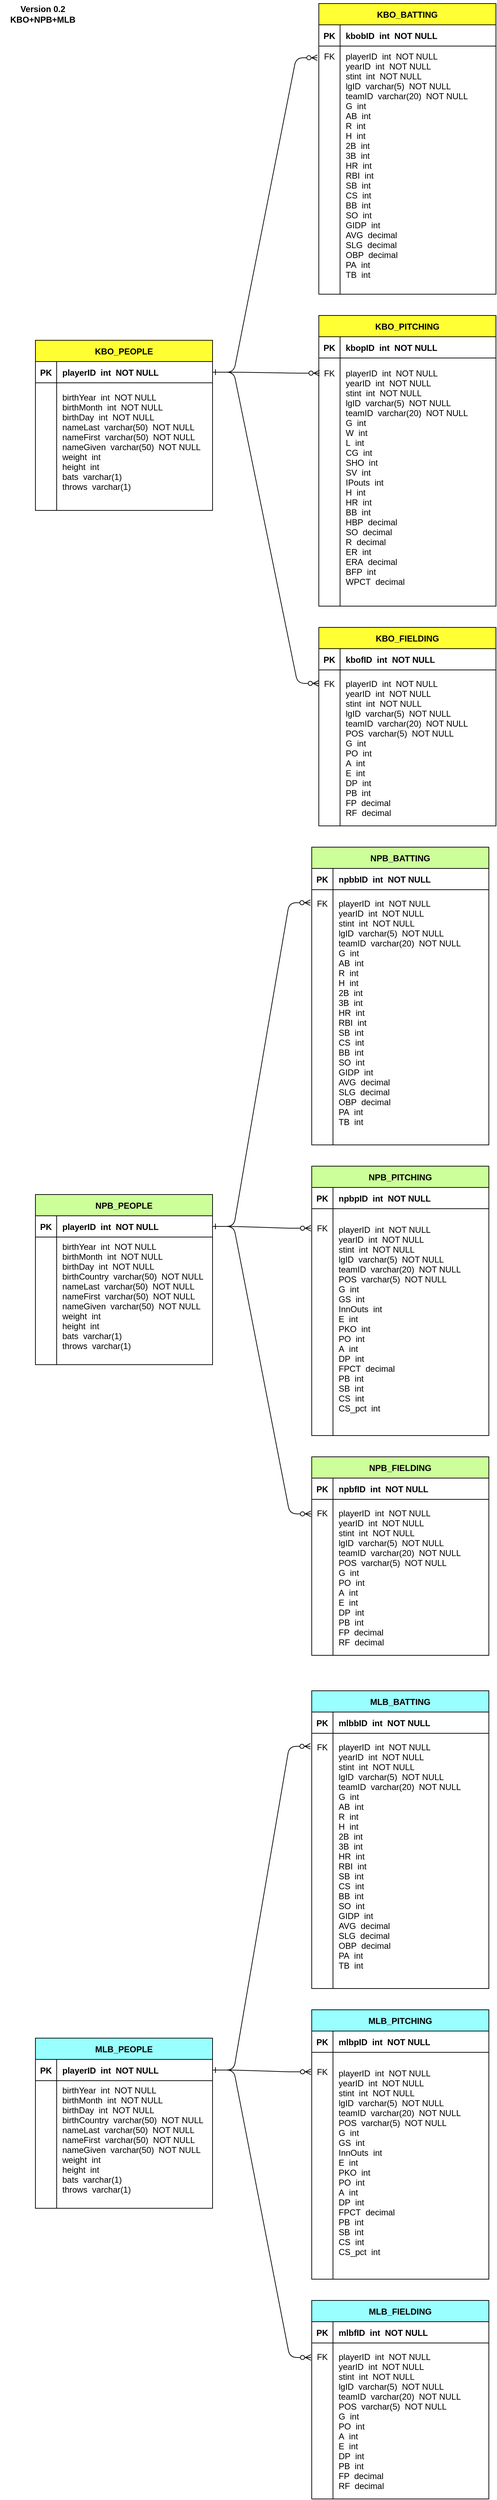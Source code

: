 <mxfile version="22.0.2" type="device">
  <diagram id="R2lEEEUBdFMjLlhIrx00" name="Page-1">
    <mxGraphModel dx="1276" dy="606" grid="1" gridSize="10" guides="1" tooltips="1" connect="1" arrows="1" fold="1" page="1" pageScale="1" pageWidth="850" pageHeight="1100" math="0" shadow="0" extFonts="Permanent Marker^https://fonts.googleapis.com/css?family=Permanent+Marker">
      <root>
        <mxCell id="0" />
        <mxCell id="1" parent="0" />
        <mxCell id="C-vyLk0tnHw3VtMMgP7b-1" value="" style="edgeStyle=entityRelationEdgeStyle;endArrow=ERzeroToMany;startArrow=ERone;endFill=1;startFill=0;exitX=1;exitY=0.5;exitDx=0;exitDy=0;entryX=-0.008;entryY=0.047;entryDx=0;entryDy=0;entryPerimeter=0;" parent="1" source="C-vyLk0tnHw3VtMMgP7b-24" target="6lNbsBC-6i9WWthoi7_e-19" edge="1">
          <mxGeometry width="100" height="100" relative="1" as="geometry">
            <mxPoint x="304" y="717.55" as="sourcePoint" />
            <mxPoint x="400" y="90" as="targetPoint" />
            <Array as="points">
              <mxPoint x="320" y="730" />
              <mxPoint x="384" y="272.55" />
              <mxPoint x="390" y="80" />
              <mxPoint x="384" y="332.55" />
            </Array>
          </mxGeometry>
        </mxCell>
        <mxCell id="C-vyLk0tnHw3VtMMgP7b-23" value="KBO_PEOPLE" style="shape=table;startSize=30;container=1;collapsible=1;childLayout=tableLayout;fixedRows=1;rowLines=5;fontStyle=1;align=center;resizeLast=1;fillColor=#FFFF33;" parent="1" vertex="1">
          <mxGeometry x="50" y="485" width="250" height="240.0" as="geometry">
            <mxRectangle x="120" y="120" width="120" height="30" as="alternateBounds" />
          </mxGeometry>
        </mxCell>
        <mxCell id="C-vyLk0tnHw3VtMMgP7b-24" value="" style="shape=partialRectangle;collapsible=0;dropTarget=0;pointerEvents=0;fillColor=none;points=[[0,0.5],[1,0.5]];portConstraint=eastwest;top=0;left=0;right=0;bottom=1;" parent="C-vyLk0tnHw3VtMMgP7b-23" vertex="1">
          <mxGeometry y="30" width="250" height="30" as="geometry" />
        </mxCell>
        <mxCell id="C-vyLk0tnHw3VtMMgP7b-25" value="PK" style="shape=partialRectangle;overflow=hidden;connectable=0;fillColor=none;top=0;left=0;bottom=0;right=0;fontStyle=1;" parent="C-vyLk0tnHw3VtMMgP7b-24" vertex="1">
          <mxGeometry width="30" height="30" as="geometry">
            <mxRectangle width="30" height="30" as="alternateBounds" />
          </mxGeometry>
        </mxCell>
        <mxCell id="C-vyLk0tnHw3VtMMgP7b-26" value="playerID  int  NOT NULL" style="shape=partialRectangle;overflow=hidden;connectable=0;fillColor=none;top=0;left=0;bottom=0;right=0;align=left;spacingLeft=6;fontStyle=1;" parent="C-vyLk0tnHw3VtMMgP7b-24" vertex="1">
          <mxGeometry x="30" width="220" height="30" as="geometry">
            <mxRectangle width="220" height="30" as="alternateBounds" />
          </mxGeometry>
        </mxCell>
        <mxCell id="C-vyLk0tnHw3VtMMgP7b-27" value="" style="shape=partialRectangle;collapsible=0;dropTarget=0;pointerEvents=0;fillColor=none;points=[[0,0.5],[1,0.5]];portConstraint=eastwest;top=0;left=0;right=0;bottom=0;" parent="C-vyLk0tnHw3VtMMgP7b-23" vertex="1">
          <mxGeometry y="60" width="250" height="180" as="geometry" />
        </mxCell>
        <mxCell id="C-vyLk0tnHw3VtMMgP7b-28" value="" style="shape=partialRectangle;overflow=hidden;connectable=0;fillColor=none;top=0;left=0;bottom=0;right=0;" parent="C-vyLk0tnHw3VtMMgP7b-27" vertex="1">
          <mxGeometry width="30" height="180" as="geometry">
            <mxRectangle width="30" height="180" as="alternateBounds" />
          </mxGeometry>
        </mxCell>
        <mxCell id="C-vyLk0tnHw3VtMMgP7b-29" value="birthYear  int  NOT NULL&#xa;birthMonth  int  NOT NULL&#xa;birthDay  int  NOT NULL&#xa;nameLast  varchar(50)  NOT NULL&#xa;nameFirst  varchar(50)  NOT NULL&#xa;nameGiven  varchar(50)  NOT NULL&#xa;weight  int&#xa;height  int&#xa;bats  varchar(1)&#xa;throws  varchar(1)&#xa;" style="shape=partialRectangle;overflow=hidden;connectable=0;fillColor=none;top=0;left=0;bottom=0;right=0;align=left;spacingLeft=6;" parent="C-vyLk0tnHw3VtMMgP7b-27" vertex="1">
          <mxGeometry x="30" width="220" height="180" as="geometry">
            <mxRectangle width="220" height="180" as="alternateBounds" />
          </mxGeometry>
        </mxCell>
        <mxCell id="6lNbsBC-6i9WWthoi7_e-11" value="" style="shape=partialRectangle;collapsible=0;dropTarget=0;pointerEvents=0;fillColor=none;points=[[0,0.5],[1,0.5]];portConstraint=eastwest;top=0;left=0;right=0;bottom=0;" parent="1" vertex="1">
          <mxGeometry x="60" y="590" width="250" height="30" as="geometry" />
        </mxCell>
        <mxCell id="6lNbsBC-6i9WWthoi7_e-12" value="" style="shape=partialRectangle;overflow=hidden;connectable=0;fillColor=none;top=0;left=0;bottom=0;right=0;" parent="6lNbsBC-6i9WWthoi7_e-11" vertex="1">
          <mxGeometry width="30" height="30" as="geometry">
            <mxRectangle width="30" height="30" as="alternateBounds" />
          </mxGeometry>
        </mxCell>
        <mxCell id="6lNbsBC-6i9WWthoi7_e-15" value="KBO_BATTING" style="shape=table;startSize=30;container=1;collapsible=1;childLayout=tableLayout;fixedRows=1;rowLines=5;fontStyle=1;align=center;resizeLast=1;fillColor=#FFFF33;" parent="1" vertex="1">
          <mxGeometry x="450" y="10" width="250" height="410" as="geometry">
            <mxRectangle x="120" y="120" width="120" height="30" as="alternateBounds" />
          </mxGeometry>
        </mxCell>
        <mxCell id="6lNbsBC-6i9WWthoi7_e-16" value="" style="shape=partialRectangle;collapsible=0;dropTarget=0;pointerEvents=0;fillColor=none;points=[[0,0.5],[1,0.5]];portConstraint=eastwest;top=0;left=0;right=0;bottom=1;" parent="6lNbsBC-6i9WWthoi7_e-15" vertex="1">
          <mxGeometry y="30" width="250" height="30" as="geometry" />
        </mxCell>
        <mxCell id="6lNbsBC-6i9WWthoi7_e-17" value="PK" style="shape=partialRectangle;overflow=hidden;connectable=0;fillColor=none;top=0;left=0;bottom=0;right=0;fontStyle=1;" parent="6lNbsBC-6i9WWthoi7_e-16" vertex="1">
          <mxGeometry width="30" height="30" as="geometry">
            <mxRectangle width="30" height="30" as="alternateBounds" />
          </mxGeometry>
        </mxCell>
        <mxCell id="6lNbsBC-6i9WWthoi7_e-18" value="kbobID  int  NOT NULL" style="shape=partialRectangle;overflow=hidden;connectable=0;fillColor=none;top=0;left=0;bottom=0;right=0;align=left;spacingLeft=6;fontStyle=1;" parent="6lNbsBC-6i9WWthoi7_e-16" vertex="1">
          <mxGeometry x="30" width="220" height="30" as="geometry">
            <mxRectangle width="220" height="30" as="alternateBounds" />
          </mxGeometry>
        </mxCell>
        <mxCell id="6lNbsBC-6i9WWthoi7_e-19" value="" style="shape=partialRectangle;collapsible=0;dropTarget=0;pointerEvents=0;fillColor=none;points=[[0,0.5],[1,0.5]];portConstraint=eastwest;top=0;left=0;right=0;bottom=0;" parent="6lNbsBC-6i9WWthoi7_e-15" vertex="1">
          <mxGeometry y="60" width="250" height="350" as="geometry" />
        </mxCell>
        <mxCell id="6lNbsBC-6i9WWthoi7_e-20" value="FK&#xa;&#xa;&#xa;&#xa;&#xa;&#xa;&#xa;&#xa;&#xa;&#xa;&#xa;&#xa;&#xa;&#xa;&#xa;&#xa;&#xa;&#xa;&#xa;&#xa;&#xa;&#xa;&#xa;" style="shape=partialRectangle;overflow=hidden;connectable=0;fillColor=none;top=0;left=0;bottom=0;right=0;" parent="6lNbsBC-6i9WWthoi7_e-19" vertex="1">
          <mxGeometry width="30" height="350" as="geometry">
            <mxRectangle width="30" height="350" as="alternateBounds" />
          </mxGeometry>
        </mxCell>
        <mxCell id="6lNbsBC-6i9WWthoi7_e-21" value="" style="shape=partialRectangle;overflow=hidden;connectable=0;fillColor=none;top=0;left=0;bottom=0;right=0;align=left;spacingLeft=6;" parent="6lNbsBC-6i9WWthoi7_e-19" vertex="1">
          <mxGeometry x="30" width="220" height="350" as="geometry">
            <mxRectangle width="220" height="350" as="alternateBounds" />
          </mxGeometry>
        </mxCell>
        <mxCell id="6lNbsBC-6i9WWthoi7_e-22" value="" style="shape=partialRectangle;collapsible=0;dropTarget=0;pointerEvents=0;fillColor=none;points=[[0,0.5],[1,0.5]];portConstraint=eastwest;top=0;left=0;right=0;bottom=0;" parent="1" vertex="1">
          <mxGeometry x="450" y="390" width="250" height="30" as="geometry" />
        </mxCell>
        <mxCell id="6lNbsBC-6i9WWthoi7_e-23" value="" style="shape=partialRectangle;overflow=hidden;connectable=0;fillColor=none;top=0;left=0;bottom=0;right=0;" parent="6lNbsBC-6i9WWthoi7_e-22" vertex="1">
          <mxGeometry width="30" height="30" as="geometry">
            <mxRectangle width="30" height="30" as="alternateBounds" />
          </mxGeometry>
        </mxCell>
        <mxCell id="6lNbsBC-6i9WWthoi7_e-24" value="KBO_PITCHING" style="shape=table;startSize=30;container=1;collapsible=1;childLayout=tableLayout;fixedRows=1;rowLines=5;fontStyle=1;align=center;resizeLast=1;fillColor=#FFFF33;" parent="1" vertex="1">
          <mxGeometry x="450" y="450" width="250" height="410" as="geometry">
            <mxRectangle x="120" y="120" width="120" height="30" as="alternateBounds" />
          </mxGeometry>
        </mxCell>
        <mxCell id="6lNbsBC-6i9WWthoi7_e-25" value="" style="shape=partialRectangle;collapsible=0;dropTarget=0;pointerEvents=0;fillColor=none;points=[[0,0.5],[1,0.5]];portConstraint=eastwest;top=0;left=0;right=0;bottom=1;" parent="6lNbsBC-6i9WWthoi7_e-24" vertex="1">
          <mxGeometry y="30" width="250" height="30" as="geometry" />
        </mxCell>
        <mxCell id="6lNbsBC-6i9WWthoi7_e-26" value="PK" style="shape=partialRectangle;overflow=hidden;connectable=0;fillColor=none;top=0;left=0;bottom=0;right=0;fontStyle=1;" parent="6lNbsBC-6i9WWthoi7_e-25" vertex="1">
          <mxGeometry width="30" height="30" as="geometry">
            <mxRectangle width="30" height="30" as="alternateBounds" />
          </mxGeometry>
        </mxCell>
        <mxCell id="6lNbsBC-6i9WWthoi7_e-27" value="kbopID  int  NOT NULL" style="shape=partialRectangle;overflow=hidden;connectable=0;fillColor=none;top=0;left=0;bottom=0;right=0;align=left;spacingLeft=6;fontStyle=1;" parent="6lNbsBC-6i9WWthoi7_e-25" vertex="1">
          <mxGeometry x="30" width="220" height="30" as="geometry">
            <mxRectangle width="220" height="30" as="alternateBounds" />
          </mxGeometry>
        </mxCell>
        <mxCell id="6lNbsBC-6i9WWthoi7_e-28" value="" style="shape=partialRectangle;collapsible=0;dropTarget=0;pointerEvents=0;fillColor=none;points=[[0,0.5],[1,0.5]];portConstraint=eastwest;top=0;left=0;right=0;bottom=0;" parent="6lNbsBC-6i9WWthoi7_e-24" vertex="1">
          <mxGeometry y="60" width="250" height="350" as="geometry" />
        </mxCell>
        <mxCell id="6lNbsBC-6i9WWthoi7_e-29" value="FK&#xa;&#xa;&#xa;&#xa;&#xa;&#xa;&#xa;&#xa;&#xa;&#xa;&#xa;&#xa;&#xa;&#xa;&#xa;&#xa;&#xa;&#xa;&#xa;&#xa;&#xa;&#xa;" style="shape=partialRectangle;overflow=hidden;connectable=0;fillColor=none;top=0;left=0;bottom=0;right=0;" parent="6lNbsBC-6i9WWthoi7_e-28" vertex="1">
          <mxGeometry width="30" height="350" as="geometry">
            <mxRectangle width="30" height="350" as="alternateBounds" />
          </mxGeometry>
        </mxCell>
        <mxCell id="6lNbsBC-6i9WWthoi7_e-30" value="" style="shape=partialRectangle;overflow=hidden;connectable=0;fillColor=none;top=0;left=0;bottom=0;right=0;align=left;spacingLeft=6;" parent="6lNbsBC-6i9WWthoi7_e-28" vertex="1">
          <mxGeometry x="30" width="220" height="350" as="geometry">
            <mxRectangle width="220" height="350" as="alternateBounds" />
          </mxGeometry>
        </mxCell>
        <mxCell id="6lNbsBC-6i9WWthoi7_e-33" value="KBO_FIELDING" style="shape=table;startSize=30;container=1;collapsible=1;childLayout=tableLayout;fixedRows=1;rowLines=5;fontStyle=1;align=center;resizeLast=1;fillColor=#FFFF33;" parent="1" vertex="1">
          <mxGeometry x="450" y="890" width="250" height="280" as="geometry">
            <mxRectangle x="120" y="120" width="120" height="30" as="alternateBounds" />
          </mxGeometry>
        </mxCell>
        <mxCell id="6lNbsBC-6i9WWthoi7_e-34" value="" style="shape=partialRectangle;collapsible=0;dropTarget=0;pointerEvents=0;fillColor=none;points=[[0,0.5],[1,0.5]];portConstraint=eastwest;top=0;left=0;right=0;bottom=1;" parent="6lNbsBC-6i9WWthoi7_e-33" vertex="1">
          <mxGeometry y="30" width="250" height="30" as="geometry" />
        </mxCell>
        <mxCell id="6lNbsBC-6i9WWthoi7_e-35" value="PK" style="shape=partialRectangle;overflow=hidden;connectable=0;fillColor=none;top=0;left=0;bottom=0;right=0;fontStyle=1;" parent="6lNbsBC-6i9WWthoi7_e-34" vertex="1">
          <mxGeometry width="30" height="30" as="geometry">
            <mxRectangle width="30" height="30" as="alternateBounds" />
          </mxGeometry>
        </mxCell>
        <mxCell id="6lNbsBC-6i9WWthoi7_e-36" value="kbofID  int  NOT NULL" style="shape=partialRectangle;overflow=hidden;connectable=0;fillColor=none;top=0;left=0;bottom=0;right=0;align=left;spacingLeft=6;fontStyle=1;" parent="6lNbsBC-6i9WWthoi7_e-34" vertex="1">
          <mxGeometry x="30" width="220" height="30" as="geometry">
            <mxRectangle width="220" height="30" as="alternateBounds" />
          </mxGeometry>
        </mxCell>
        <mxCell id="6lNbsBC-6i9WWthoi7_e-37" value="" style="shape=partialRectangle;collapsible=0;dropTarget=0;pointerEvents=0;fillColor=none;points=[[0,0.5],[1,0.5]];portConstraint=eastwest;top=0;left=0;right=0;bottom=0;" parent="6lNbsBC-6i9WWthoi7_e-33" vertex="1">
          <mxGeometry y="60" width="250" height="220" as="geometry" />
        </mxCell>
        <mxCell id="6lNbsBC-6i9WWthoi7_e-38" value="FK&#xa;&#xa;&#xa;&#xa;&#xa;&#xa;&#xa;&#xa;&#xa;&#xa;&#xa;&#xa;&#xa;" style="shape=partialRectangle;overflow=hidden;connectable=0;fillColor=none;top=0;left=0;bottom=0;right=0;" parent="6lNbsBC-6i9WWthoi7_e-37" vertex="1">
          <mxGeometry width="30" height="220" as="geometry">
            <mxRectangle width="30" height="220" as="alternateBounds" />
          </mxGeometry>
        </mxCell>
        <mxCell id="6lNbsBC-6i9WWthoi7_e-39" value="playerID  int  NOT NULL&#xa;yearID  int  NOT NULL&#xa;stint  int  NOT NULL&#xa;lgID  varchar(5)  NOT NULL&#xa;teamID  varchar(20)  NOT NULL&#xa;POS  varchar(5)  NOT NULL&#xa;G  int&#xa;PO  int&#xa;A  int&#xa;E  int&#xa;DP  int&#xa;PB  int&#xa;FP  decimal&#xa;RF  decimal " style="shape=partialRectangle;overflow=hidden;connectable=0;fillColor=none;top=0;left=0;bottom=0;right=0;align=left;spacingLeft=6;" parent="6lNbsBC-6i9WWthoi7_e-37" vertex="1">
          <mxGeometry x="30" width="220" height="220" as="geometry">
            <mxRectangle width="220" height="220" as="alternateBounds" />
          </mxGeometry>
        </mxCell>
        <mxCell id="pVN-23gbwBGwR2NjDHw3-18" value="" style="edgeStyle=entityRelationEdgeStyle;endArrow=ERzeroToMany;startArrow=ERone;endFill=1;startFill=0;entryX=0.004;entryY=0.061;entryDx=0;entryDy=0;entryPerimeter=0;exitX=1;exitY=0.5;exitDx=0;exitDy=0;" parent="1" source="C-vyLk0tnHw3VtMMgP7b-24" target="6lNbsBC-6i9WWthoi7_e-28" edge="1">
          <mxGeometry width="100" height="100" relative="1" as="geometry">
            <mxPoint x="310" y="740" as="sourcePoint" />
            <mxPoint x="390" y="170" as="targetPoint" />
            <Array as="points">
              <mxPoint x="320" y="730" />
              <mxPoint x="384" y="272.55" />
              <mxPoint x="390" y="160" />
              <mxPoint x="384" y="332.55" />
            </Array>
          </mxGeometry>
        </mxCell>
        <mxCell id="pVN-23gbwBGwR2NjDHw3-19" value="playerID  int  NOT NULL&#xa;yearID  int  NOT NULL&#xa;stint  int  NOT NULL&#xa;lgID  varchar(5)  NOT NULL&#xa;teamID  varchar(20)  NOT NULL&#xa;G  int&#xa;W  int&#xa;L  int&#xa;CG  int&#xa;SHO  int&#xa;SV  int&#xa;IPouts  int&#xa;H  int&#xa;HR  int&#xa;BB  int&#xa;HBP  decimal&#xa;SO  decimal&#xa;R  decimal&#xa;ER  int&#xa;ERA  decimal&#xa;BFP  int&#xa;WPCT  decimal&#xa;" style="shape=partialRectangle;overflow=hidden;connectable=0;fillColor=none;top=0;left=0;bottom=0;right=0;align=left;spacingLeft=6;" parent="1" vertex="1">
          <mxGeometry x="480" y="510" width="220" height="350" as="geometry">
            <mxRectangle width="220" height="350" as="alternateBounds" />
          </mxGeometry>
        </mxCell>
        <mxCell id="pVN-23gbwBGwR2NjDHw3-20" value="playerID  int  NOT NULL&#xa;yearID  int  NOT NULL&#xa;stint  int  NOT NULL&#xa;lgID  varchar(5)  NOT NULL&#xa;teamID  varchar(20)  NOT NULL&#xa;G  int&#xa;AB  int&#xa;R  int&#xa;H  int&#xa;2B  int&#xa;3B  int&#xa;HR  int&#xa;RBI  int&#xa;SB  int&#xa;CS  int&#xa;BB  int&#xa;SO  int&#xa;GIDP  int&#xa;AVG  decimal&#xa;SLG  decimal&#xa;OBP  decimal&#xa;PA  int&#xa;TB  int&#xa;" style="shape=partialRectangle;overflow=hidden;connectable=0;fillColor=none;top=0;left=0;bottom=0;right=0;align=left;spacingLeft=6;" parent="1" vertex="1">
          <mxGeometry x="480" y="70" width="220" height="350" as="geometry">
            <mxRectangle width="220" height="350" as="alternateBounds" />
          </mxGeometry>
        </mxCell>
        <mxCell id="pVN-23gbwBGwR2NjDHw3-22" value="" style="edgeStyle=entityRelationEdgeStyle;endArrow=ERzeroToMany;startArrow=ERone;endFill=1;startFill=0;exitX=1;exitY=0.5;exitDx=0;exitDy=0;" parent="1" source="C-vyLk0tnHw3VtMMgP7b-24" edge="1">
          <mxGeometry width="100" height="100" relative="1" as="geometry">
            <mxPoint x="310" y="745" as="sourcePoint" />
            <mxPoint x="450" y="969" as="targetPoint" />
            <Array as="points">
              <mxPoint x="330" y="740" />
              <mxPoint x="394" y="282.55" />
              <mxPoint x="400" y="170" />
              <mxPoint x="394" y="342.55" />
            </Array>
          </mxGeometry>
        </mxCell>
        <mxCell id="pVN-23gbwBGwR2NjDHw3-23" value="" style="edgeStyle=entityRelationEdgeStyle;endArrow=ERzeroToMany;startArrow=ERone;endFill=1;startFill=0;exitX=1;exitY=0.5;exitDx=0;exitDy=0;entryX=-0.007;entryY=0.051;entryDx=0;entryDy=0;entryPerimeter=0;" parent="1" source="pVN-23gbwBGwR2NjDHw3-25" target="pVN-23gbwBGwR2NjDHw3-37" edge="1">
          <mxGeometry width="100" height="100" relative="1" as="geometry">
            <mxPoint x="304" y="1777.55" as="sourcePoint" />
            <mxPoint x="400" y="1150" as="targetPoint" />
            <Array as="points">
              <mxPoint x="320" y="1790" />
              <mxPoint x="384" y="1332.55" />
              <mxPoint x="390" y="1140" />
              <mxPoint x="384" y="1392.55" />
            </Array>
          </mxGeometry>
        </mxCell>
        <mxCell id="pVN-23gbwBGwR2NjDHw3-24" value="NPB_PEOPLE" style="shape=table;startSize=30;container=1;collapsible=1;childLayout=tableLayout;fixedRows=1;rowLines=5;fontStyle=1;align=center;resizeLast=1;fillColor=#CCFF99;" parent="1" vertex="1">
          <mxGeometry x="50" y="1690" width="250" height="240.0" as="geometry">
            <mxRectangle x="120" y="120" width="120" height="30" as="alternateBounds" />
          </mxGeometry>
        </mxCell>
        <mxCell id="pVN-23gbwBGwR2NjDHw3-25" value="" style="shape=partialRectangle;collapsible=0;dropTarget=0;pointerEvents=0;fillColor=none;points=[[0,0.5],[1,0.5]];portConstraint=eastwest;top=0;left=0;right=0;bottom=1;" parent="pVN-23gbwBGwR2NjDHw3-24" vertex="1">
          <mxGeometry y="30" width="250" height="30" as="geometry" />
        </mxCell>
        <mxCell id="pVN-23gbwBGwR2NjDHw3-26" value="PK" style="shape=partialRectangle;overflow=hidden;connectable=0;fillColor=none;top=0;left=0;bottom=0;right=0;fontStyle=1;" parent="pVN-23gbwBGwR2NjDHw3-25" vertex="1">
          <mxGeometry width="30" height="30" as="geometry">
            <mxRectangle width="30" height="30" as="alternateBounds" />
          </mxGeometry>
        </mxCell>
        <mxCell id="pVN-23gbwBGwR2NjDHw3-27" value="playerID  int  NOT NULL" style="shape=partialRectangle;overflow=hidden;connectable=0;fillColor=none;top=0;left=0;bottom=0;right=0;align=left;spacingLeft=6;fontStyle=1;" parent="pVN-23gbwBGwR2NjDHw3-25" vertex="1">
          <mxGeometry x="30" width="220" height="30" as="geometry">
            <mxRectangle width="220" height="30" as="alternateBounds" />
          </mxGeometry>
        </mxCell>
        <mxCell id="pVN-23gbwBGwR2NjDHw3-28" value="" style="shape=partialRectangle;collapsible=0;dropTarget=0;pointerEvents=0;fillColor=none;points=[[0,0.5],[1,0.5]];portConstraint=eastwest;top=0;left=0;right=0;bottom=0;" parent="pVN-23gbwBGwR2NjDHw3-24" vertex="1">
          <mxGeometry y="60" width="250" height="180" as="geometry" />
        </mxCell>
        <mxCell id="pVN-23gbwBGwR2NjDHw3-29" value="" style="shape=partialRectangle;overflow=hidden;connectable=0;fillColor=none;top=0;left=0;bottom=0;right=0;" parent="pVN-23gbwBGwR2NjDHw3-28" vertex="1">
          <mxGeometry width="30" height="180" as="geometry">
            <mxRectangle width="30" height="180" as="alternateBounds" />
          </mxGeometry>
        </mxCell>
        <mxCell id="pVN-23gbwBGwR2NjDHw3-30" value="birthYear  int  NOT NULL&#xa;birthMonth  int  NOT NULL&#xa;birthDay  int  NOT NULL&#xa;birthCountry  varchar(50)  NOT NULL&#xa;nameLast  varchar(50)  NOT NULL&#xa;nameFirst  varchar(50)  NOT NULL&#xa;nameGiven  varchar(50)  NOT NULL&#xa;weight  int&#xa;height  int&#xa;bats  varchar(1)&#xa;throws  varchar(1)&#xa;" style="shape=partialRectangle;overflow=hidden;connectable=0;fillColor=none;top=0;left=0;bottom=0;right=0;align=left;spacingLeft=6;" parent="pVN-23gbwBGwR2NjDHw3-28" vertex="1">
          <mxGeometry x="30" width="220" height="180" as="geometry">
            <mxRectangle width="220" height="180" as="alternateBounds" />
          </mxGeometry>
        </mxCell>
        <mxCell id="pVN-23gbwBGwR2NjDHw3-33" value="NPB_BATTING" style="shape=table;startSize=30;container=1;collapsible=1;childLayout=tableLayout;fixedRows=1;rowLines=5;fontStyle=1;align=center;resizeLast=1;fillColor=#CCFF99;" parent="1" vertex="1">
          <mxGeometry x="440" y="1200" width="250" height="420" as="geometry">
            <mxRectangle x="120" y="120" width="120" height="30" as="alternateBounds" />
          </mxGeometry>
        </mxCell>
        <mxCell id="pVN-23gbwBGwR2NjDHw3-34" value="" style="shape=partialRectangle;collapsible=0;dropTarget=0;pointerEvents=0;fillColor=none;points=[[0,0.5],[1,0.5]];portConstraint=eastwest;top=0;left=0;right=0;bottom=1;" parent="pVN-23gbwBGwR2NjDHw3-33" vertex="1">
          <mxGeometry y="30" width="250" height="30" as="geometry" />
        </mxCell>
        <mxCell id="pVN-23gbwBGwR2NjDHw3-35" value="PK" style="shape=partialRectangle;overflow=hidden;connectable=0;fillColor=none;top=0;left=0;bottom=0;right=0;fontStyle=1;" parent="pVN-23gbwBGwR2NjDHw3-34" vertex="1">
          <mxGeometry width="30" height="30" as="geometry">
            <mxRectangle width="30" height="30" as="alternateBounds" />
          </mxGeometry>
        </mxCell>
        <mxCell id="pVN-23gbwBGwR2NjDHw3-36" value="npbbID  int  NOT NULL" style="shape=partialRectangle;overflow=hidden;connectable=0;fillColor=none;top=0;left=0;bottom=0;right=0;align=left;spacingLeft=6;fontStyle=1;" parent="pVN-23gbwBGwR2NjDHw3-34" vertex="1">
          <mxGeometry x="30" width="220" height="30" as="geometry">
            <mxRectangle width="220" height="30" as="alternateBounds" />
          </mxGeometry>
        </mxCell>
        <mxCell id="pVN-23gbwBGwR2NjDHw3-37" value="" style="shape=partialRectangle;collapsible=0;dropTarget=0;pointerEvents=0;fillColor=none;points=[[0,0.5],[1,0.5]];portConstraint=eastwest;top=0;left=0;right=0;bottom=0;" parent="pVN-23gbwBGwR2NjDHw3-33" vertex="1">
          <mxGeometry y="60" width="250" height="360" as="geometry" />
        </mxCell>
        <mxCell id="pVN-23gbwBGwR2NjDHw3-38" value="FK&#xa;&#xa;&#xa;&#xa;&#xa;&#xa;&#xa;&#xa;&#xa;&#xa;&#xa;&#xa;&#xa;&#xa;&#xa;&#xa;&#xa;&#xa;&#xa;&#xa;&#xa;&#xa;&#xa;" style="shape=partialRectangle;overflow=hidden;connectable=0;fillColor=none;top=0;left=0;bottom=0;right=0;" parent="pVN-23gbwBGwR2NjDHw3-37" vertex="1">
          <mxGeometry width="30" height="360" as="geometry">
            <mxRectangle width="30" height="360" as="alternateBounds" />
          </mxGeometry>
        </mxCell>
        <mxCell id="pVN-23gbwBGwR2NjDHw3-39" value="playerID  int  NOT NULL&#xa;yearID  int  NOT NULL&#xa;stint  int  NOT NULL&#xa;lgID  varchar(5)  NOT NULL&#xa;teamID  varchar(20)  NOT NULL&#xa;G  int&#xa;AB  int&#xa;R  int&#xa;H  int&#xa;2B  int&#xa;3B  int&#xa;HR  int&#xa;RBI  int&#xa;SB  int&#xa;CS  int&#xa;BB  int&#xa;SO  int&#xa;GIDP  int&#xa;AVG  decimal&#xa;SLG  decimal&#xa;OBP  decimal&#xa;PA  int&#xa;TB  int&#xa;" style="shape=partialRectangle;overflow=hidden;connectable=0;fillColor=none;top=0;left=0;bottom=0;right=0;align=left;spacingLeft=6;" parent="pVN-23gbwBGwR2NjDHw3-37" vertex="1">
          <mxGeometry x="30" width="220" height="360" as="geometry">
            <mxRectangle width="220" height="360" as="alternateBounds" />
          </mxGeometry>
        </mxCell>
        <mxCell id="pVN-23gbwBGwR2NjDHw3-42" value="NPB_PITCHING" style="shape=table;startSize=30;container=1;collapsible=1;childLayout=tableLayout;fixedRows=1;rowLines=5;fontStyle=1;align=center;resizeLast=1;fillColor=#CCFF99;" parent="1" vertex="1">
          <mxGeometry x="440" y="1650" width="250" height="380.0" as="geometry">
            <mxRectangle x="120" y="120" width="120" height="30" as="alternateBounds" />
          </mxGeometry>
        </mxCell>
        <mxCell id="pVN-23gbwBGwR2NjDHw3-43" value="" style="shape=partialRectangle;collapsible=0;dropTarget=0;pointerEvents=0;fillColor=none;points=[[0,0.5],[1,0.5]];portConstraint=eastwest;top=0;left=0;right=0;bottom=1;" parent="pVN-23gbwBGwR2NjDHw3-42" vertex="1">
          <mxGeometry y="30" width="250" height="30" as="geometry" />
        </mxCell>
        <mxCell id="pVN-23gbwBGwR2NjDHw3-44" value="PK" style="shape=partialRectangle;overflow=hidden;connectable=0;fillColor=none;top=0;left=0;bottom=0;right=0;fontStyle=1;" parent="pVN-23gbwBGwR2NjDHw3-43" vertex="1">
          <mxGeometry width="30" height="30" as="geometry">
            <mxRectangle width="30" height="30" as="alternateBounds" />
          </mxGeometry>
        </mxCell>
        <mxCell id="pVN-23gbwBGwR2NjDHw3-45" value="npbpID  int  NOT NULL" style="shape=partialRectangle;overflow=hidden;connectable=0;fillColor=none;top=0;left=0;bottom=0;right=0;align=left;spacingLeft=6;fontStyle=1;" parent="pVN-23gbwBGwR2NjDHw3-43" vertex="1">
          <mxGeometry x="30" width="220" height="30" as="geometry">
            <mxRectangle width="220" height="30" as="alternateBounds" />
          </mxGeometry>
        </mxCell>
        <mxCell id="pVN-23gbwBGwR2NjDHw3-46" value="" style="shape=partialRectangle;collapsible=0;dropTarget=0;pointerEvents=0;fillColor=none;points=[[0,0.5],[1,0.5]];portConstraint=eastwest;top=0;left=0;right=0;bottom=0;" parent="pVN-23gbwBGwR2NjDHw3-42" vertex="1">
          <mxGeometry y="60" width="250" height="320" as="geometry" />
        </mxCell>
        <mxCell id="pVN-23gbwBGwR2NjDHw3-47" value="FK&#xa;&#xa;&#xa;&#xa;&#xa;&#xa;&#xa;&#xa;&#xa;&#xa;&#xa;&#xa;&#xa;&#xa;&#xa;&#xa;&#xa;&#xa;&#xa;" style="shape=partialRectangle;overflow=hidden;connectable=0;fillColor=none;top=0;left=0;bottom=0;right=0;" parent="pVN-23gbwBGwR2NjDHw3-46" vertex="1">
          <mxGeometry width="30" height="320" as="geometry">
            <mxRectangle width="30" height="320" as="alternateBounds" />
          </mxGeometry>
        </mxCell>
        <mxCell id="pVN-23gbwBGwR2NjDHw3-48" value="" style="shape=partialRectangle;overflow=hidden;connectable=0;fillColor=none;top=0;left=0;bottom=0;right=0;align=left;spacingLeft=6;" parent="pVN-23gbwBGwR2NjDHw3-46" vertex="1">
          <mxGeometry x="30" width="220" height="320" as="geometry">
            <mxRectangle width="220" height="320" as="alternateBounds" />
          </mxGeometry>
        </mxCell>
        <mxCell id="pVN-23gbwBGwR2NjDHw3-64" value="" style="edgeStyle=entityRelationEdgeStyle;endArrow=ERzeroToMany;startArrow=ERone;endFill=1;startFill=0;exitX=1;exitY=0.5;exitDx=0;exitDy=0;entryX=-0.004;entryY=0.086;entryDx=0;entryDy=0;entryPerimeter=0;" parent="1" source="pVN-23gbwBGwR2NjDHw3-25" target="pVN-23gbwBGwR2NjDHw3-46" edge="1">
          <mxGeometry width="100" height="100" relative="1" as="geometry">
            <mxPoint x="300" y="1795" as="sourcePoint" />
            <mxPoint x="390" y="1230" as="targetPoint" />
            <Array as="points">
              <mxPoint x="320" y="1790" />
              <mxPoint x="384" y="1332.55" />
              <mxPoint x="390" y="1220" />
              <mxPoint x="384" y="1392.55" />
            </Array>
          </mxGeometry>
        </mxCell>
        <mxCell id="pVN-23gbwBGwR2NjDHw3-65" value="playerID  int  NOT NULL&#xa;yearID  int  NOT NULL&#xa;stint  int  NOT NULL&#xa;lgID  varchar(5)  NOT NULL&#xa;teamID  varchar(20)  NOT NULL&#xa;POS  varchar(5)  NOT NULL&#xa;G  int&#xa;GS  int&#xa;InnOuts  int&#xa;E  int&#xa;PKO  int&#xa;PO  int&#xa;A  int&#xa;DP  int&#xa;FPCT  decimal&#xa;PB  int&#xa;SB  int&#xa;CS  int&#xa;CS_pct  int" style="shape=partialRectangle;overflow=hidden;connectable=0;fillColor=none;top=0;left=0;bottom=0;right=0;align=left;spacingLeft=6;" parent="1" vertex="1">
          <mxGeometry x="470" y="1700" width="220" height="330" as="geometry">
            <mxRectangle width="220" height="350" as="alternateBounds" />
          </mxGeometry>
        </mxCell>
        <mxCell id="pVN-23gbwBGwR2NjDHw3-67" value="" style="edgeStyle=entityRelationEdgeStyle;endArrow=ERzeroToMany;startArrow=ERone;endFill=1;startFill=0;exitX=1;exitY=0.5;exitDx=0;exitDy=0;entryX=-0.004;entryY=0.093;entryDx=0;entryDy=0;entryPerimeter=0;" parent="1" source="pVN-23gbwBGwR2NjDHw3-25" target="pVN-23gbwBGwR2NjDHw3-53" edge="1">
          <mxGeometry width="100" height="100" relative="1" as="geometry">
            <mxPoint x="310" y="1805" as="sourcePoint" />
            <mxPoint x="409" y="1594" as="targetPoint" />
            <Array as="points">
              <mxPoint x="330" y="1800" />
              <mxPoint x="394" y="1342.55" />
              <mxPoint x="400" y="1230" />
              <mxPoint x="394" y="1402.55" />
            </Array>
          </mxGeometry>
        </mxCell>
        <mxCell id="pVN-23gbwBGwR2NjDHw3-49" value="NPB_FIELDING" style="shape=table;startSize=30;container=1;collapsible=1;childLayout=tableLayout;fixedRows=1;rowLines=5;fontStyle=1;align=center;resizeLast=1;fillColor=#CCFF99;" parent="1" vertex="1">
          <mxGeometry x="440" y="2060" width="250" height="280" as="geometry">
            <mxRectangle x="120" y="120" width="120" height="30" as="alternateBounds" />
          </mxGeometry>
        </mxCell>
        <mxCell id="pVN-23gbwBGwR2NjDHw3-50" value="" style="shape=partialRectangle;collapsible=0;dropTarget=0;pointerEvents=0;fillColor=none;points=[[0,0.5],[1,0.5]];portConstraint=eastwest;top=0;left=0;right=0;bottom=1;" parent="pVN-23gbwBGwR2NjDHw3-49" vertex="1">
          <mxGeometry y="30" width="250" height="30" as="geometry" />
        </mxCell>
        <mxCell id="pVN-23gbwBGwR2NjDHw3-51" value="PK" style="shape=partialRectangle;overflow=hidden;connectable=0;fillColor=none;top=0;left=0;bottom=0;right=0;fontStyle=1;" parent="pVN-23gbwBGwR2NjDHw3-50" vertex="1">
          <mxGeometry width="30" height="30" as="geometry">
            <mxRectangle width="30" height="30" as="alternateBounds" />
          </mxGeometry>
        </mxCell>
        <mxCell id="pVN-23gbwBGwR2NjDHw3-52" value="npbfID  int  NOT NULL" style="shape=partialRectangle;overflow=hidden;connectable=0;fillColor=none;top=0;left=0;bottom=0;right=0;align=left;spacingLeft=6;fontStyle=1;" parent="pVN-23gbwBGwR2NjDHw3-50" vertex="1">
          <mxGeometry x="30" width="220" height="30" as="geometry">
            <mxRectangle width="220" height="30" as="alternateBounds" />
          </mxGeometry>
        </mxCell>
        <mxCell id="pVN-23gbwBGwR2NjDHw3-53" value="" style="shape=partialRectangle;collapsible=0;dropTarget=0;pointerEvents=0;fillColor=none;points=[[0,0.5],[1,0.5]];portConstraint=eastwest;top=0;left=0;right=0;bottom=0;" parent="pVN-23gbwBGwR2NjDHw3-49" vertex="1">
          <mxGeometry y="60" width="250" height="220" as="geometry" />
        </mxCell>
        <mxCell id="pVN-23gbwBGwR2NjDHw3-54" value="FK&#xa;&#xa;&#xa;&#xa;&#xa;&#xa;&#xa;&#xa;&#xa;&#xa;&#xa;&#xa;&#xa;" style="shape=partialRectangle;overflow=hidden;connectable=0;fillColor=none;top=0;left=0;bottom=0;right=0;" parent="pVN-23gbwBGwR2NjDHw3-53" vertex="1">
          <mxGeometry width="30" height="220" as="geometry">
            <mxRectangle width="30" height="220" as="alternateBounds" />
          </mxGeometry>
        </mxCell>
        <mxCell id="pVN-23gbwBGwR2NjDHw3-55" value="playerID  int  NOT NULL&#xa;yearID  int  NOT NULL&#xa;stint  int  NOT NULL&#xa;lgID  varchar(5)  NOT NULL&#xa;teamID  varchar(20)  NOT NULL&#xa;POS  varchar(5)  NOT NULL&#xa;G  int&#xa;PO  int&#xa;A  int&#xa;E  int&#xa;DP  int&#xa;PB  int&#xa;FP  decimal&#xa;RF  decimal " style="shape=partialRectangle;overflow=hidden;connectable=0;fillColor=none;top=0;left=0;bottom=0;right=0;align=left;spacingLeft=6;" parent="pVN-23gbwBGwR2NjDHw3-53" vertex="1">
          <mxGeometry x="30" width="220" height="220" as="geometry">
            <mxRectangle width="220" height="220" as="alternateBounds" />
          </mxGeometry>
        </mxCell>
        <mxCell id="tq5IY2kAs5WpEJaqXJ0V-1" value="&lt;b&gt;Version 0.2&lt;br&gt;KBO+NPB+MLB&lt;br&gt;&lt;/b&gt;" style="text;html=1;align=center;verticalAlign=middle;resizable=0;points=[];autosize=1;strokeColor=none;fillColor=none;" parent="1" vertex="1">
          <mxGeometry y="5" width="120" height="40" as="geometry" />
        </mxCell>
        <mxCell id="N1Qo5lCTDJJSxYqw69KJ-75" value="" style="edgeStyle=entityRelationEdgeStyle;endArrow=ERzeroToMany;startArrow=ERone;endFill=1;startFill=0;exitX=1;exitY=0.5;exitDx=0;exitDy=0;entryX=-0.007;entryY=0.051;entryDx=0;entryDy=0;entryPerimeter=0;" parent="1" source="N1Qo5lCTDJJSxYqw69KJ-77" target="N1Qo5lCTDJJSxYqw69KJ-87" edge="1">
          <mxGeometry width="100" height="100" relative="1" as="geometry">
            <mxPoint x="304" y="2967.55" as="sourcePoint" />
            <mxPoint x="400" y="2340" as="targetPoint" />
            <Array as="points">
              <mxPoint x="320" y="2980" />
              <mxPoint x="384" y="2522.55" />
              <mxPoint x="390" y="2330" />
              <mxPoint x="384" y="2582.55" />
            </Array>
          </mxGeometry>
        </mxCell>
        <mxCell id="N1Qo5lCTDJJSxYqw69KJ-76" value="MLB_PEOPLE" style="shape=table;startSize=30;container=1;collapsible=1;childLayout=tableLayout;fixedRows=1;rowLines=5;fontStyle=1;align=center;resizeLast=1;fillColor=#99FFFF;" parent="1" vertex="1">
          <mxGeometry x="50" y="2880" width="250" height="240.0" as="geometry">
            <mxRectangle x="120" y="120" width="120" height="30" as="alternateBounds" />
          </mxGeometry>
        </mxCell>
        <mxCell id="N1Qo5lCTDJJSxYqw69KJ-77" value="" style="shape=partialRectangle;collapsible=0;dropTarget=0;pointerEvents=0;fillColor=none;points=[[0,0.5],[1,0.5]];portConstraint=eastwest;top=0;left=0;right=0;bottom=1;" parent="N1Qo5lCTDJJSxYqw69KJ-76" vertex="1">
          <mxGeometry y="30" width="250" height="30" as="geometry" />
        </mxCell>
        <mxCell id="N1Qo5lCTDJJSxYqw69KJ-78" value="PK" style="shape=partialRectangle;overflow=hidden;connectable=0;fillColor=none;top=0;left=0;bottom=0;right=0;fontStyle=1;" parent="N1Qo5lCTDJJSxYqw69KJ-77" vertex="1">
          <mxGeometry width="30" height="30" as="geometry">
            <mxRectangle width="30" height="30" as="alternateBounds" />
          </mxGeometry>
        </mxCell>
        <mxCell id="N1Qo5lCTDJJSxYqw69KJ-79" value="playerID  int  NOT NULL" style="shape=partialRectangle;overflow=hidden;connectable=0;fillColor=none;top=0;left=0;bottom=0;right=0;align=left;spacingLeft=6;fontStyle=1;" parent="N1Qo5lCTDJJSxYqw69KJ-77" vertex="1">
          <mxGeometry x="30" width="220" height="30" as="geometry">
            <mxRectangle width="220" height="30" as="alternateBounds" />
          </mxGeometry>
        </mxCell>
        <mxCell id="N1Qo5lCTDJJSxYqw69KJ-80" value="" style="shape=partialRectangle;collapsible=0;dropTarget=0;pointerEvents=0;fillColor=none;points=[[0,0.5],[1,0.5]];portConstraint=eastwest;top=0;left=0;right=0;bottom=0;" parent="N1Qo5lCTDJJSxYqw69KJ-76" vertex="1">
          <mxGeometry y="60" width="250" height="180" as="geometry" />
        </mxCell>
        <mxCell id="N1Qo5lCTDJJSxYqw69KJ-81" value="" style="shape=partialRectangle;overflow=hidden;connectable=0;fillColor=none;top=0;left=0;bottom=0;right=0;" parent="N1Qo5lCTDJJSxYqw69KJ-80" vertex="1">
          <mxGeometry width="30" height="180" as="geometry">
            <mxRectangle width="30" height="180" as="alternateBounds" />
          </mxGeometry>
        </mxCell>
        <mxCell id="N1Qo5lCTDJJSxYqw69KJ-82" value="birthYear  int  NOT NULL&#xa;birthMonth  int  NOT NULL&#xa;birthDay  int  NOT NULL&#xa;birthCountry  varchar(50)  NOT NULL&#xa;nameLast  varchar(50)  NOT NULL&#xa;nameFirst  varchar(50)  NOT NULL&#xa;nameGiven  varchar(50)  NOT NULL&#xa;weight  int&#xa;height  int&#xa;bats  varchar(1)&#xa;throws  varchar(1)&#xa;" style="shape=partialRectangle;overflow=hidden;connectable=0;fillColor=none;top=0;left=0;bottom=0;right=0;align=left;spacingLeft=6;" parent="N1Qo5lCTDJJSxYqw69KJ-80" vertex="1">
          <mxGeometry x="30" width="220" height="180" as="geometry">
            <mxRectangle width="220" height="180" as="alternateBounds" />
          </mxGeometry>
        </mxCell>
        <mxCell id="N1Qo5lCTDJJSxYqw69KJ-83" value="MLB_BATTING" style="shape=table;startSize=30;container=1;collapsible=1;childLayout=tableLayout;fixedRows=1;rowLines=5;fontStyle=1;align=center;resizeLast=1;fillColor=#99FFFF;" parent="1" vertex="1">
          <mxGeometry x="440" y="2390" width="250" height="420" as="geometry">
            <mxRectangle x="120" y="120" width="120" height="30" as="alternateBounds" />
          </mxGeometry>
        </mxCell>
        <mxCell id="N1Qo5lCTDJJSxYqw69KJ-84" value="" style="shape=partialRectangle;collapsible=0;dropTarget=0;pointerEvents=0;fillColor=none;points=[[0,0.5],[1,0.5]];portConstraint=eastwest;top=0;left=0;right=0;bottom=1;" parent="N1Qo5lCTDJJSxYqw69KJ-83" vertex="1">
          <mxGeometry y="30" width="250" height="30" as="geometry" />
        </mxCell>
        <mxCell id="N1Qo5lCTDJJSxYqw69KJ-85" value="PK" style="shape=partialRectangle;overflow=hidden;connectable=0;fillColor=none;top=0;left=0;bottom=0;right=0;fontStyle=1;" parent="N1Qo5lCTDJJSxYqw69KJ-84" vertex="1">
          <mxGeometry width="30" height="30" as="geometry">
            <mxRectangle width="30" height="30" as="alternateBounds" />
          </mxGeometry>
        </mxCell>
        <mxCell id="N1Qo5lCTDJJSxYqw69KJ-86" value="mlbbID  int  NOT NULL" style="shape=partialRectangle;overflow=hidden;connectable=0;fillColor=none;top=0;left=0;bottom=0;right=0;align=left;spacingLeft=6;fontStyle=1;" parent="N1Qo5lCTDJJSxYqw69KJ-84" vertex="1">
          <mxGeometry x="30" width="220" height="30" as="geometry">
            <mxRectangle width="220" height="30" as="alternateBounds" />
          </mxGeometry>
        </mxCell>
        <mxCell id="N1Qo5lCTDJJSxYqw69KJ-87" value="" style="shape=partialRectangle;collapsible=0;dropTarget=0;pointerEvents=0;fillColor=none;points=[[0,0.5],[1,0.5]];portConstraint=eastwest;top=0;left=0;right=0;bottom=0;" parent="N1Qo5lCTDJJSxYqw69KJ-83" vertex="1">
          <mxGeometry y="60" width="250" height="360" as="geometry" />
        </mxCell>
        <mxCell id="N1Qo5lCTDJJSxYqw69KJ-88" value="FK&#xa;&#xa;&#xa;&#xa;&#xa;&#xa;&#xa;&#xa;&#xa;&#xa;&#xa;&#xa;&#xa;&#xa;&#xa;&#xa;&#xa;&#xa;&#xa;&#xa;&#xa;&#xa;&#xa;" style="shape=partialRectangle;overflow=hidden;connectable=0;fillColor=none;top=0;left=0;bottom=0;right=0;" parent="N1Qo5lCTDJJSxYqw69KJ-87" vertex="1">
          <mxGeometry width="30" height="360" as="geometry">
            <mxRectangle width="30" height="360" as="alternateBounds" />
          </mxGeometry>
        </mxCell>
        <mxCell id="N1Qo5lCTDJJSxYqw69KJ-89" value="playerID  int  NOT NULL&#xa;yearID  int  NOT NULL&#xa;stint  int  NOT NULL&#xa;lgID  varchar(5)  NOT NULL&#xa;teamID  varchar(20)  NOT NULL&#xa;G  int&#xa;AB  int&#xa;R  int&#xa;H  int&#xa;2B  int&#xa;3B  int&#xa;HR  int&#xa;RBI  int&#xa;SB  int&#xa;CS  int&#xa;BB  int&#xa;SO  int&#xa;GIDP  int&#xa;AVG  decimal&#xa;SLG  decimal&#xa;OBP  decimal&#xa;PA  int&#xa;TB  int&#xa;" style="shape=partialRectangle;overflow=hidden;connectable=0;fillColor=none;top=0;left=0;bottom=0;right=0;align=left;spacingLeft=6;" parent="N1Qo5lCTDJJSxYqw69KJ-87" vertex="1">
          <mxGeometry x="30" width="220" height="360" as="geometry">
            <mxRectangle width="220" height="360" as="alternateBounds" />
          </mxGeometry>
        </mxCell>
        <mxCell id="N1Qo5lCTDJJSxYqw69KJ-90" value="MLB_PITCHING" style="shape=table;startSize=30;container=1;collapsible=1;childLayout=tableLayout;fixedRows=1;rowLines=5;fontStyle=1;align=center;resizeLast=1;fillColor=#99FFFF;" parent="1" vertex="1">
          <mxGeometry x="440" y="2840" width="250" height="380.0" as="geometry">
            <mxRectangle x="120" y="120" width="120" height="30" as="alternateBounds" />
          </mxGeometry>
        </mxCell>
        <mxCell id="N1Qo5lCTDJJSxYqw69KJ-91" value="" style="shape=partialRectangle;collapsible=0;dropTarget=0;pointerEvents=0;fillColor=none;points=[[0,0.5],[1,0.5]];portConstraint=eastwest;top=0;left=0;right=0;bottom=1;" parent="N1Qo5lCTDJJSxYqw69KJ-90" vertex="1">
          <mxGeometry y="30" width="250" height="30" as="geometry" />
        </mxCell>
        <mxCell id="N1Qo5lCTDJJSxYqw69KJ-92" value="PK" style="shape=partialRectangle;overflow=hidden;connectable=0;fillColor=none;top=0;left=0;bottom=0;right=0;fontStyle=1;" parent="N1Qo5lCTDJJSxYqw69KJ-91" vertex="1">
          <mxGeometry width="30" height="30" as="geometry">
            <mxRectangle width="30" height="30" as="alternateBounds" />
          </mxGeometry>
        </mxCell>
        <mxCell id="N1Qo5lCTDJJSxYqw69KJ-93" value="mlbpID  int  NOT NULL" style="shape=partialRectangle;overflow=hidden;connectable=0;fillColor=none;top=0;left=0;bottom=0;right=0;align=left;spacingLeft=6;fontStyle=1;" parent="N1Qo5lCTDJJSxYqw69KJ-91" vertex="1">
          <mxGeometry x="30" width="220" height="30" as="geometry">
            <mxRectangle width="220" height="30" as="alternateBounds" />
          </mxGeometry>
        </mxCell>
        <mxCell id="N1Qo5lCTDJJSxYqw69KJ-94" value="" style="shape=partialRectangle;collapsible=0;dropTarget=0;pointerEvents=0;fillColor=none;points=[[0,0.5],[1,0.5]];portConstraint=eastwest;top=0;left=0;right=0;bottom=0;" parent="N1Qo5lCTDJJSxYqw69KJ-90" vertex="1">
          <mxGeometry y="60" width="250" height="320" as="geometry" />
        </mxCell>
        <mxCell id="N1Qo5lCTDJJSxYqw69KJ-95" value="FK&#xa;&#xa;&#xa;&#xa;&#xa;&#xa;&#xa;&#xa;&#xa;&#xa;&#xa;&#xa;&#xa;&#xa;&#xa;&#xa;&#xa;&#xa;&#xa;" style="shape=partialRectangle;overflow=hidden;connectable=0;fillColor=none;top=0;left=0;bottom=0;right=0;" parent="N1Qo5lCTDJJSxYqw69KJ-94" vertex="1">
          <mxGeometry width="30" height="320" as="geometry">
            <mxRectangle width="30" height="320" as="alternateBounds" />
          </mxGeometry>
        </mxCell>
        <mxCell id="N1Qo5lCTDJJSxYqw69KJ-96" value="" style="shape=partialRectangle;overflow=hidden;connectable=0;fillColor=none;top=0;left=0;bottom=0;right=0;align=left;spacingLeft=6;" parent="N1Qo5lCTDJJSxYqw69KJ-94" vertex="1">
          <mxGeometry x="30" width="220" height="320" as="geometry">
            <mxRectangle width="220" height="320" as="alternateBounds" />
          </mxGeometry>
        </mxCell>
        <mxCell id="N1Qo5lCTDJJSxYqw69KJ-97" value="" style="edgeStyle=entityRelationEdgeStyle;endArrow=ERzeroToMany;startArrow=ERone;endFill=1;startFill=0;exitX=1;exitY=0.5;exitDx=0;exitDy=0;entryX=-0.004;entryY=0.086;entryDx=0;entryDy=0;entryPerimeter=0;" parent="1" source="N1Qo5lCTDJJSxYqw69KJ-77" target="N1Qo5lCTDJJSxYqw69KJ-94" edge="1">
          <mxGeometry width="100" height="100" relative="1" as="geometry">
            <mxPoint x="300" y="2985" as="sourcePoint" />
            <mxPoint x="390" y="2420" as="targetPoint" />
            <Array as="points">
              <mxPoint x="320" y="2980" />
              <mxPoint x="384" y="2522.55" />
              <mxPoint x="390" y="2410" />
              <mxPoint x="384" y="2582.55" />
            </Array>
          </mxGeometry>
        </mxCell>
        <mxCell id="N1Qo5lCTDJJSxYqw69KJ-98" value="playerID  int  NOT NULL&#xa;yearID  int  NOT NULL&#xa;stint  int  NOT NULL&#xa;lgID  varchar(5)  NOT NULL&#xa;teamID  varchar(20)  NOT NULL&#xa;POS  varchar(5)  NOT NULL&#xa;G  int&#xa;GS  int&#xa;InnOuts  int&#xa;E  int&#xa;PKO  int&#xa;PO  int&#xa;A  int&#xa;DP  int&#xa;FPCT  decimal&#xa;PB  int&#xa;SB  int&#xa;CS  int&#xa;CS_pct  int" style="shape=partialRectangle;overflow=hidden;connectable=0;fillColor=none;top=0;left=0;bottom=0;right=0;align=left;spacingLeft=6;" parent="1" vertex="1">
          <mxGeometry x="470" y="2890" width="220" height="330" as="geometry">
            <mxRectangle width="220" height="350" as="alternateBounds" />
          </mxGeometry>
        </mxCell>
        <mxCell id="N1Qo5lCTDJJSxYqw69KJ-99" value="" style="edgeStyle=entityRelationEdgeStyle;endArrow=ERzeroToMany;startArrow=ERone;endFill=1;startFill=0;exitX=1;exitY=0.5;exitDx=0;exitDy=0;entryX=-0.004;entryY=0.093;entryDx=0;entryDy=0;entryPerimeter=0;" parent="1" source="N1Qo5lCTDJJSxYqw69KJ-77" target="N1Qo5lCTDJJSxYqw69KJ-104" edge="1">
          <mxGeometry width="100" height="100" relative="1" as="geometry">
            <mxPoint x="310" y="2995" as="sourcePoint" />
            <mxPoint x="409" y="2784" as="targetPoint" />
            <Array as="points">
              <mxPoint x="330" y="2990" />
              <mxPoint x="394" y="2532.55" />
              <mxPoint x="400" y="2420" />
              <mxPoint x="394" y="2592.55" />
            </Array>
          </mxGeometry>
        </mxCell>
        <mxCell id="N1Qo5lCTDJJSxYqw69KJ-100" value="MLB_FIELDING" style="shape=table;startSize=30;container=1;collapsible=1;childLayout=tableLayout;fixedRows=1;rowLines=5;fontStyle=1;align=center;resizeLast=1;fillColor=#99FFFF;" parent="1" vertex="1">
          <mxGeometry x="440" y="3250" width="250" height="280" as="geometry">
            <mxRectangle x="120" y="120" width="120" height="30" as="alternateBounds" />
          </mxGeometry>
        </mxCell>
        <mxCell id="N1Qo5lCTDJJSxYqw69KJ-101" value="" style="shape=partialRectangle;collapsible=0;dropTarget=0;pointerEvents=0;fillColor=none;points=[[0,0.5],[1,0.5]];portConstraint=eastwest;top=0;left=0;right=0;bottom=1;" parent="N1Qo5lCTDJJSxYqw69KJ-100" vertex="1">
          <mxGeometry y="30" width="250" height="30" as="geometry" />
        </mxCell>
        <mxCell id="N1Qo5lCTDJJSxYqw69KJ-102" value="PK" style="shape=partialRectangle;overflow=hidden;connectable=0;fillColor=none;top=0;left=0;bottom=0;right=0;fontStyle=1;" parent="N1Qo5lCTDJJSxYqw69KJ-101" vertex="1">
          <mxGeometry width="30" height="30" as="geometry">
            <mxRectangle width="30" height="30" as="alternateBounds" />
          </mxGeometry>
        </mxCell>
        <mxCell id="N1Qo5lCTDJJSxYqw69KJ-103" value="mlbfID  int  NOT NULL" style="shape=partialRectangle;overflow=hidden;connectable=0;fillColor=none;top=0;left=0;bottom=0;right=0;align=left;spacingLeft=6;fontStyle=1;" parent="N1Qo5lCTDJJSxYqw69KJ-101" vertex="1">
          <mxGeometry x="30" width="220" height="30" as="geometry">
            <mxRectangle width="220" height="30" as="alternateBounds" />
          </mxGeometry>
        </mxCell>
        <mxCell id="N1Qo5lCTDJJSxYqw69KJ-104" value="" style="shape=partialRectangle;collapsible=0;dropTarget=0;pointerEvents=0;fillColor=none;points=[[0,0.5],[1,0.5]];portConstraint=eastwest;top=0;left=0;right=0;bottom=0;" parent="N1Qo5lCTDJJSxYqw69KJ-100" vertex="1">
          <mxGeometry y="60" width="250" height="220" as="geometry" />
        </mxCell>
        <mxCell id="N1Qo5lCTDJJSxYqw69KJ-105" value="FK&#xa;&#xa;&#xa;&#xa;&#xa;&#xa;&#xa;&#xa;&#xa;&#xa;&#xa;&#xa;&#xa;" style="shape=partialRectangle;overflow=hidden;connectable=0;fillColor=none;top=0;left=0;bottom=0;right=0;" parent="N1Qo5lCTDJJSxYqw69KJ-104" vertex="1">
          <mxGeometry width="30" height="220" as="geometry">
            <mxRectangle width="30" height="220" as="alternateBounds" />
          </mxGeometry>
        </mxCell>
        <mxCell id="N1Qo5lCTDJJSxYqw69KJ-106" value="playerID  int  NOT NULL&#xa;yearID  int  NOT NULL&#xa;stint  int  NOT NULL&#xa;lgID  varchar(5)  NOT NULL&#xa;teamID  varchar(20)  NOT NULL&#xa;POS  varchar(5)  NOT NULL&#xa;G  int&#xa;PO  int&#xa;A  int&#xa;E  int&#xa;DP  int&#xa;PB  int&#xa;FP  decimal&#xa;RF  decimal " style="shape=partialRectangle;overflow=hidden;connectable=0;fillColor=none;top=0;left=0;bottom=0;right=0;align=left;spacingLeft=6;" parent="N1Qo5lCTDJJSxYqw69KJ-104" vertex="1">
          <mxGeometry x="30" width="220" height="220" as="geometry">
            <mxRectangle width="220" height="220" as="alternateBounds" />
          </mxGeometry>
        </mxCell>
      </root>
    </mxGraphModel>
  </diagram>
</mxfile>
